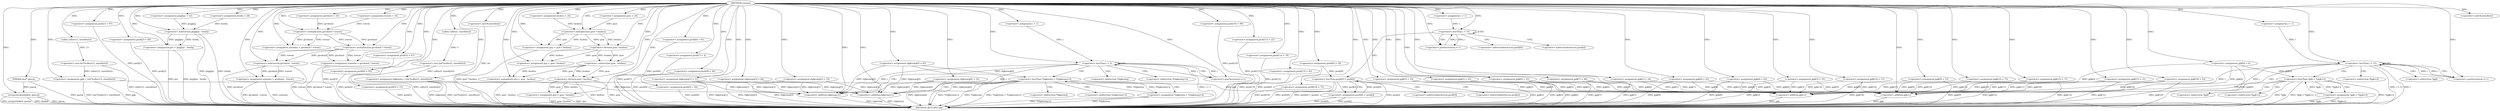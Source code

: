 digraph vzymni {  
"3504881374005434866" [label = "(METHOD,vzymni)" ]
"3504881374005435215" [label = "(METHOD_RETURN,void)" ]
"3504881374005434867" [label = "(PARAM,char* gaocq)" ]
"3504881374005434872" [label = "(<operator>.assignment,guw = 24)" ]
"3504881374005434877" [label = "(<operator>.assignment,givobzsd = 16)" ]
"3504881374005434881" [label = "(<operator>.assignment,rswoxt = 16)" ]
"3504881374005434884" [label = "(<operator>.assignment,pezh[0] = 34)" ]
"3504881374005434889" [label = "(strcpy,strcpy(ehekoh, gaocq))" ]
"3504881374005434892" [label = "(<operator>.assignment,jpjk = (int*)calloc(15, sizeof(int)))" ]
"3504881374005434894" [label = "(<operator>.cast,(int*)calloc(15, sizeof(int)))" ]
"3504881374005434896" [label = "(calloc,calloc(15, sizeof(int)))" ]
"3504881374005434898" [label = "(<operator>.sizeOf,sizeof(int))" ]
"3504881374005434901" [label = "(<operator>.assignment,gxgjljay = 52)" ]
"3504881374005434904" [label = "(<operator>.assignment,jpjk[0] = 6)" ]
"3504881374005434909" [label = "(<operator>.assignment,pezh[1] = 97)" ]
"3504881374005434915" [label = "(<operator>.assignment,hswfq = 28)" ]
"3504881374005434919" [label = "(<operator>.assignment,pezh[2] = 49)" ]
"3504881374005434926" [label = "(<operator>.assignment,bsobxu = 25)" ]
"3504881374005434929" [label = "(<operator>.assignment,prr = gxgjljay - hswfq)" ]
"3504881374005434931" [label = "(<operator>.subtraction,gxgjljay - hswfq)" ]
"3504881374005434934" [label = "(<operator>.assignment,ssmmhn = givobzsd * rswoxt)" ]
"3504881374005434936" [label = "(<operator>.multiplication,givobzsd * rswoxt)" ]
"3504881374005434939" [label = "(<operator>.assignment,jpjk[1] = 34)" ]
"3504881374005434944" [label = "(<operator>.assignment,jpjk[2] = 19)" ]
"3504881374005434949" [label = "(<operator>.assignment,ssmmhn = givobzsd * rswoxt)" ]
"3504881374005434951" [label = "(<operator>.multiplication,givobzsd * rswoxt)" ]
"3504881374005434954" [label = "(<operator>.assignment,pezh[3] = 67)" ]
"3504881374005434959" [label = "(<operator>.assignment,pezh[4] = 93)" ]
"3504881374005434965" [label = "(<operator>.assignment,ssmmhn = givobzsd - rswoxt)" ]
"3504881374005434967" [label = "(<operator>.subtraction,givobzsd - rswoxt)" ]
"3504881374005434970" [label = "(<operator>.assignment,pezh[5] = 13)" ]
"3504881374005434975" [label = "(<operator>.assignment,rlgkenwq = (int*)calloc(5, sizeof(int)))" ]
"3504881374005434977" [label = "(<operator>.cast,(int*)calloc(5, sizeof(int)))" ]
"3504881374005434979" [label = "(calloc,calloc(5, sizeof(int)))" ]
"3504881374005434981" [label = "(<operator>.sizeOf,sizeof(int))" ]
"3504881374005434983" [label = "(<operator>.assignment,jpjk[3] = 35)" ]
"3504881374005434989" [label = "(<operator>.assignment,rlgkenwq[0] = 83)" ]
"3504881374005434994" [label = "(<operator>.assignment,ipcj = guw * bsobxu)" ]
"3504881374005434996" [label = "(<operator>.multiplication,guw * bsobxu)" ]
"3504881374005434999" [label = "(<operator>.assignment,pezh[6] = 81)" ]
"3504881374005435004" [label = "(<operator>.assignment,rlgkenwq[1] = 51)" ]
"3504881374005435009" [label = "(<operator>.assignment,pezh[7] = 4)" ]
"3504881374005435014" [label = "(<operator>.assignment,rlgkenwq[2] = 33)" ]
"3504881374005435019" [label = "(<operator>.assignment,pezh[8] = 60)" ]
"3504881374005435024" [label = "(<operator>.assignment,ipcj = guw / bsobxu)" ]
"3504881374005435026" [label = "(<operator>.division,guw / bsobxu)" ]
"3504881374005435029" [label = "(<operator>.assignment,pezh[9] = 44)" ]
"3504881374005435034" [label = "(<operator>.assignment,rlgkenwq[3] = 60)" ]
"3504881374005435039" [label = "(<operator>.assignment,rlgkenwq[4] = 52)" ]
"3504881374005435044" [label = "(<operator>.assignment,pezh[10] = 99)" ]
"3504881374005435051" [label = "(<operator>.assignment,i = 1)" ]
"3504881374005435054" [label = "(<operator>.lessThan,i < 5)" ]
"3504881374005435057" [label = "(<operator>.postIncrement,i++)" ]
"3504881374005435061" [label = "(<operator>.lessThan,*rlgkenwq < *(rlgkenwq+i))" ]
"3504881374005435065" [label = "(<operator>.addition,rlgkenwq+i)" ]
"3504881374005435069" [label = "(<operator>.assignment,*rlgkenwq = *(rlgkenwq+i))" ]
"3504881374005435073" [label = "(<operator>.addition,rlgkenwq+i)" ]
"3504881374005435076" [label = "(<operator>.assignment,pezh[11] = 22)" ]
"3504881374005435081" [label = "(<operator>.assignment,ipcj = guw - bsobxu)" ]
"3504881374005435083" [label = "(<operator>.subtraction,guw - bsobxu)" ]
"3504881374005435086" [label = "(<operator>.assignment,ipcj = guw / bsobxu)" ]
"3504881374005435088" [label = "(<operator>.division,guw / bsobxu)" ]
"3504881374005435091" [label = "(<operator>.assignment,pezh[12] = 79)" ]
"3504881374005435096" [label = "(<operator>.assignment,pezh[13] = 42)" ]
"3504881374005435101" [label = "(<operator>.assignment,jpjk[4] = 63)" ]
"3504881374005435106" [label = "(<operator>.assignment,jpjk[5] = 65)" ]
"3504881374005435111" [label = "(<operator>.assignment,jpjk[6] = 25)" ]
"3504881374005435116" [label = "(<operator>.assignment,jpjk[7] = 68)" ]
"3504881374005435121" [label = "(<operator>.assignment,pezh[14] = 75)" ]
"3504881374005435128" [label = "(<operator>.assignment,i = 1)" ]
"3504881374005435131" [label = "(<operator>.lessThan,i < 15)" ]
"3504881374005435134" [label = "(<operator>.postIncrement,i++)" ]
"3504881374005435138" [label = "(<operator>.lessThan,pezh[0] < pezh[i])" ]
"3504881374005435146" [label = "(<operator>.assignment,pezh[0] = pezh[i])" ]
"3504881374005435153" [label = "(<operator>.assignment,jpjk[8] = 65)" ]
"3504881374005435158" [label = "(<operator>.assignment,jpjk[9] = 15)" ]
"3504881374005435163" [label = "(<operator>.assignment,jpjk[10] = 32)" ]
"3504881374005435168" [label = "(<operator>.assignment,jpjk[11] = 21)" ]
"3504881374005435173" [label = "(<operator>.assignment,jpjk[12] = 73)" ]
"3504881374005435178" [label = "(<operator>.assignment,jpjk[13] = 71)" ]
"3504881374005435183" [label = "(<operator>.assignment,jpjk[14] = 57)" ]
"3504881374005435190" [label = "(<operator>.assignment,i = 1)" ]
"3504881374005435193" [label = "(<operator>.lessThan,i < 15)" ]
"3504881374005435196" [label = "(<operator>.postIncrement,i++)" ]
"3504881374005435200" [label = "(<operator>.lessThan,*jpjk < *(jpjk+i))" ]
"3504881374005435204" [label = "(<operator>.addition,jpjk+i)" ]
"3504881374005435208" [label = "(<operator>.assignment,*jpjk = *(jpjk+i))" ]
"3504881374005435212" [label = "(<operator>.addition,jpjk+i)" ]
"3504881374005435062" [label = "(<operator>.indirection,*rlgkenwq)" ]
"3504881374005435064" [label = "(<operator>.indirection,*(rlgkenwq+i))" ]
"3504881374005435070" [label = "(<operator>.indirection,*rlgkenwq)" ]
"3504881374005435072" [label = "(<operator>.indirection,*(rlgkenwq+i))" ]
"3504881374005435139" [label = "(<operator>.indirectIndexAccess,pezh[0])" ]
"3504881374005435142" [label = "(<operator>.indirectIndexAccess,pezh[i])" ]
"3504881374005435147" [label = "(<operator>.indirectIndexAccess,pezh[0])" ]
"3504881374005435150" [label = "(<operator>.indirectIndexAccess,pezh[i])" ]
"3504881374005435201" [label = "(<operator>.indirection,*jpjk)" ]
"3504881374005435203" [label = "(<operator>.indirection,*(jpjk+i))" ]
"3504881374005435209" [label = "(<operator>.indirection,*jpjk)" ]
"3504881374005435211" [label = "(<operator>.indirection,*(jpjk+i))" ]
  "3504881374005434959" -> "3504881374005435215"  [ label = "DDG: pezh[4]"] 
  "3504881374005434989" -> "3504881374005435215"  [ label = "DDG: rlgkenwq[0]"] 
  "3504881374005434977" -> "3504881374005435215"  [ label = "DDG: calloc(5, sizeof(int))"] 
  "3504881374005435178" -> "3504881374005435215"  [ label = "DDG: jpjk[13]"] 
  "3504881374005435106" -> "3504881374005435215"  [ label = "DDG: jpjk[5]"] 
  "3504881374005435039" -> "3504881374005435215"  [ label = "DDG: rlgkenwq[4]"] 
  "3504881374005434909" -> "3504881374005435215"  [ label = "DDG: pezh[1]"] 
  "3504881374005435019" -> "3504881374005435215"  [ label = "DDG: pezh[8]"] 
  "3504881374005434884" -> "3504881374005435215"  [ label = "DDG: pezh[0]"] 
  "3504881374005434975" -> "3504881374005435215"  [ label = "DDG: (int*)calloc(5, sizeof(int))"] 
  "3504881374005434867" -> "3504881374005435215"  [ label = "DDG: gaocq"] 
  "3504881374005435034" -> "3504881374005435215"  [ label = "DDG: rlgkenwq[3]"] 
  "3504881374005435193" -> "3504881374005435215"  [ label = "DDG: i < 15"] 
  "3504881374005435173" -> "3504881374005435215"  [ label = "DDG: jpjk[12]"] 
  "3504881374005434894" -> "3504881374005435215"  [ label = "DDG: calloc(15, sizeof(int))"] 
  "3504881374005434929" -> "3504881374005435215"  [ label = "DDG: prr"] 
  "3504881374005434931" -> "3504881374005435215"  [ label = "DDG: gxgjljay"] 
  "3504881374005434994" -> "3504881374005435215"  [ label = "DDG: guw * bsobxu"] 
  "3504881374005434965" -> "3504881374005435215"  [ label = "DDG: givobzsd - rswoxt"] 
  "3504881374005435193" -> "3504881374005435215"  [ label = "DDG: i"] 
  "3504881374005435061" -> "3504881374005435215"  [ label = "DDG: *(rlgkenwq+i)"] 
  "3504881374005435054" -> "3504881374005435215"  [ label = "DDG: i < 5"] 
  "3504881374005434892" -> "3504881374005435215"  [ label = "DDG: (int*)calloc(15, sizeof(int))"] 
  "3504881374005435029" -> "3504881374005435215"  [ label = "DDG: pezh[9]"] 
  "3504881374005434944" -> "3504881374005435215"  [ label = "DDG: jpjk[2]"] 
  "3504881374005434929" -> "3504881374005435215"  [ label = "DDG: gxgjljay - hswfq"] 
  "3504881374005434904" -> "3504881374005435215"  [ label = "DDG: jpjk[0]"] 
  "3504881374005434919" -> "3504881374005435215"  [ label = "DDG: pezh[2]"] 
  "3504881374005434892" -> "3504881374005435215"  [ label = "DDG: jpjk"] 
  "3504881374005435204" -> "3504881374005435215"  [ label = "DDG: jpjk"] 
  "3504881374005435111" -> "3504881374005435215"  [ label = "DDG: jpjk[6]"] 
  "3504881374005435061" -> "3504881374005435215"  [ label = "DDG: *rlgkenwq"] 
  "3504881374005434931" -> "3504881374005435215"  [ label = "DDG: hswfq"] 
  "3504881374005435200" -> "3504881374005435215"  [ label = "DDG: *jpjk"] 
  "3504881374005435146" -> "3504881374005435215"  [ label = "DDG: pezh[0]"] 
  "3504881374005434983" -> "3504881374005435215"  [ label = "DDG: jpjk[3]"] 
  "3504881374005434965" -> "3504881374005435215"  [ label = "DDG: ssmmhn"] 
  "3504881374005435138" -> "3504881374005435215"  [ label = "DDG: pezh[i]"] 
  "3504881374005435168" -> "3504881374005435215"  [ label = "DDG: jpjk[11]"] 
  "3504881374005435121" -> "3504881374005435215"  [ label = "DDG: pezh[14]"] 
  "3504881374005435153" -> "3504881374005435215"  [ label = "DDG: jpjk[8]"] 
  "3504881374005434975" -> "3504881374005435215"  [ label = "DDG: rlgkenwq"] 
  "3504881374005435163" -> "3504881374005435215"  [ label = "DDG: jpjk[10]"] 
  "3504881374005435081" -> "3504881374005435215"  [ label = "DDG: guw - bsobxu"] 
  "3504881374005435073" -> "3504881374005435215"  [ label = "DDG: rlgkenwq"] 
  "3504881374005434970" -> "3504881374005435215"  [ label = "DDG: pezh[5]"] 
  "3504881374005435101" -> "3504881374005435215"  [ label = "DDG: jpjk[4]"] 
  "3504881374005435069" -> "3504881374005435215"  [ label = "DDG: *rlgkenwq"] 
  "3504881374005434967" -> "3504881374005435215"  [ label = "DDG: givobzsd"] 
  "3504881374005435086" -> "3504881374005435215"  [ label = "DDG: ipcj"] 
  "3504881374005435061" -> "3504881374005435215"  [ label = "DDG: *rlgkenwq < *(rlgkenwq+i)"] 
  "3504881374005435088" -> "3504881374005435215"  [ label = "DDG: bsobxu"] 
  "3504881374005435200" -> "3504881374005435215"  [ label = "DDG: *jpjk < *(jpjk+i)"] 
  "3504881374005435212" -> "3504881374005435215"  [ label = "DDG: jpjk"] 
  "3504881374005434889" -> "3504881374005435215"  [ label = "DDG: strcpy(ehekoh, gaocq)"] 
  "3504881374005435116" -> "3504881374005435215"  [ label = "DDG: jpjk[7]"] 
  "3504881374005435044" -> "3504881374005435215"  [ label = "DDG: pezh[10]"] 
  "3504881374005434954" -> "3504881374005435215"  [ label = "DDG: pezh[3]"] 
  "3504881374005435183" -> "3504881374005435215"  [ label = "DDG: jpjk[14]"] 
  "3504881374005435208" -> "3504881374005435215"  [ label = "DDG: *jpjk"] 
  "3504881374005434967" -> "3504881374005435215"  [ label = "DDG: rswoxt"] 
  "3504881374005435076" -> "3504881374005435215"  [ label = "DDG: pezh[11]"] 
  "3504881374005435208" -> "3504881374005435215"  [ label = "DDG: *(jpjk+i)"] 
  "3504881374005435086" -> "3504881374005435215"  [ label = "DDG: guw / bsobxu"] 
  "3504881374005435096" -> "3504881374005435215"  [ label = "DDG: pezh[13]"] 
  "3504881374005434889" -> "3504881374005435215"  [ label = "DDG: ehekoh"] 
  "3504881374005435146" -> "3504881374005435215"  [ label = "DDG: pezh[i]"] 
  "3504881374005435200" -> "3504881374005435215"  [ label = "DDG: *(jpjk+i)"] 
  "3504881374005435088" -> "3504881374005435215"  [ label = "DDG: guw"] 
  "3504881374005435014" -> "3504881374005435215"  [ label = "DDG: rlgkenwq[2]"] 
  "3504881374005434939" -> "3504881374005435215"  [ label = "DDG: jpjk[1]"] 
  "3504881374005434999" -> "3504881374005435215"  [ label = "DDG: pezh[6]"] 
  "3504881374005434949" -> "3504881374005435215"  [ label = "DDG: givobzsd * rswoxt"] 
  "3504881374005435065" -> "3504881374005435215"  [ label = "DDG: rlgkenwq"] 
  "3504881374005434889" -> "3504881374005435215"  [ label = "DDG: gaocq"] 
  "3504881374005434981" -> "3504881374005435215"  [ label = "DDG: int"] 
  "3504881374005435009" -> "3504881374005435215"  [ label = "DDG: pezh[7]"] 
  "3504881374005435091" -> "3504881374005435215"  [ label = "DDG: pezh[12]"] 
  "3504881374005435138" -> "3504881374005435215"  [ label = "DDG: pezh[0]"] 
  "3504881374005435069" -> "3504881374005435215"  [ label = "DDG: *(rlgkenwq+i)"] 
  "3504881374005435158" -> "3504881374005435215"  [ label = "DDG: jpjk[9]"] 
  "3504881374005435138" -> "3504881374005435215"  [ label = "DDG: pezh[0] < pezh[i]"] 
  "3504881374005435004" -> "3504881374005435215"  [ label = "DDG: rlgkenwq[1]"] 
  "3504881374005434866" -> "3504881374005434867"  [ label = "DDG: "] 
  "3504881374005434866" -> "3504881374005434872"  [ label = "DDG: "] 
  "3504881374005434866" -> "3504881374005434877"  [ label = "DDG: "] 
  "3504881374005434866" -> "3504881374005434881"  [ label = "DDG: "] 
  "3504881374005434866" -> "3504881374005434884"  [ label = "DDG: "] 
  "3504881374005434866" -> "3504881374005434889"  [ label = "DDG: "] 
  "3504881374005434867" -> "3504881374005434889"  [ label = "DDG: gaocq"] 
  "3504881374005434894" -> "3504881374005434892"  [ label = "DDG: calloc(15, sizeof(int))"] 
  "3504881374005434866" -> "3504881374005434892"  [ label = "DDG: "] 
  "3504881374005434896" -> "3504881374005434894"  [ label = "DDG: 15"] 
  "3504881374005434866" -> "3504881374005434896"  [ label = "DDG: "] 
  "3504881374005434866" -> "3504881374005434898"  [ label = "DDG: "] 
  "3504881374005434866" -> "3504881374005434901"  [ label = "DDG: "] 
  "3504881374005434866" -> "3504881374005434904"  [ label = "DDG: "] 
  "3504881374005434866" -> "3504881374005434909"  [ label = "DDG: "] 
  "3504881374005434866" -> "3504881374005434915"  [ label = "DDG: "] 
  "3504881374005434866" -> "3504881374005434919"  [ label = "DDG: "] 
  "3504881374005434866" -> "3504881374005434926"  [ label = "DDG: "] 
  "3504881374005434931" -> "3504881374005434929"  [ label = "DDG: gxgjljay"] 
  "3504881374005434931" -> "3504881374005434929"  [ label = "DDG: hswfq"] 
  "3504881374005434866" -> "3504881374005434929"  [ label = "DDG: "] 
  "3504881374005434901" -> "3504881374005434931"  [ label = "DDG: gxgjljay"] 
  "3504881374005434866" -> "3504881374005434931"  [ label = "DDG: "] 
  "3504881374005434915" -> "3504881374005434931"  [ label = "DDG: hswfq"] 
  "3504881374005434936" -> "3504881374005434934"  [ label = "DDG: givobzsd"] 
  "3504881374005434936" -> "3504881374005434934"  [ label = "DDG: rswoxt"] 
  "3504881374005434866" -> "3504881374005434934"  [ label = "DDG: "] 
  "3504881374005434877" -> "3504881374005434936"  [ label = "DDG: givobzsd"] 
  "3504881374005434866" -> "3504881374005434936"  [ label = "DDG: "] 
  "3504881374005434881" -> "3504881374005434936"  [ label = "DDG: rswoxt"] 
  "3504881374005434866" -> "3504881374005434939"  [ label = "DDG: "] 
  "3504881374005434866" -> "3504881374005434944"  [ label = "DDG: "] 
  "3504881374005434951" -> "3504881374005434949"  [ label = "DDG: givobzsd"] 
  "3504881374005434951" -> "3504881374005434949"  [ label = "DDG: rswoxt"] 
  "3504881374005434866" -> "3504881374005434949"  [ label = "DDG: "] 
  "3504881374005434936" -> "3504881374005434951"  [ label = "DDG: givobzsd"] 
  "3504881374005434866" -> "3504881374005434951"  [ label = "DDG: "] 
  "3504881374005434936" -> "3504881374005434951"  [ label = "DDG: rswoxt"] 
  "3504881374005434866" -> "3504881374005434954"  [ label = "DDG: "] 
  "3504881374005434866" -> "3504881374005434959"  [ label = "DDG: "] 
  "3504881374005434967" -> "3504881374005434965"  [ label = "DDG: givobzsd"] 
  "3504881374005434967" -> "3504881374005434965"  [ label = "DDG: rswoxt"] 
  "3504881374005434866" -> "3504881374005434965"  [ label = "DDG: "] 
  "3504881374005434951" -> "3504881374005434967"  [ label = "DDG: givobzsd"] 
  "3504881374005434866" -> "3504881374005434967"  [ label = "DDG: "] 
  "3504881374005434951" -> "3504881374005434967"  [ label = "DDG: rswoxt"] 
  "3504881374005434866" -> "3504881374005434970"  [ label = "DDG: "] 
  "3504881374005434977" -> "3504881374005434975"  [ label = "DDG: calloc(5, sizeof(int))"] 
  "3504881374005434866" -> "3504881374005434975"  [ label = "DDG: "] 
  "3504881374005434979" -> "3504881374005434977"  [ label = "DDG: 5"] 
  "3504881374005434866" -> "3504881374005434979"  [ label = "DDG: "] 
  "3504881374005434866" -> "3504881374005434981"  [ label = "DDG: "] 
  "3504881374005434866" -> "3504881374005434983"  [ label = "DDG: "] 
  "3504881374005434866" -> "3504881374005434989"  [ label = "DDG: "] 
  "3504881374005434996" -> "3504881374005434994"  [ label = "DDG: guw"] 
  "3504881374005434996" -> "3504881374005434994"  [ label = "DDG: bsobxu"] 
  "3504881374005434866" -> "3504881374005434994"  [ label = "DDG: "] 
  "3504881374005434872" -> "3504881374005434996"  [ label = "DDG: guw"] 
  "3504881374005434866" -> "3504881374005434996"  [ label = "DDG: "] 
  "3504881374005434926" -> "3504881374005434996"  [ label = "DDG: bsobxu"] 
  "3504881374005434866" -> "3504881374005434999"  [ label = "DDG: "] 
  "3504881374005434866" -> "3504881374005435004"  [ label = "DDG: "] 
  "3504881374005434866" -> "3504881374005435009"  [ label = "DDG: "] 
  "3504881374005434866" -> "3504881374005435014"  [ label = "DDG: "] 
  "3504881374005434866" -> "3504881374005435019"  [ label = "DDG: "] 
  "3504881374005435026" -> "3504881374005435024"  [ label = "DDG: guw"] 
  "3504881374005435026" -> "3504881374005435024"  [ label = "DDG: bsobxu"] 
  "3504881374005434866" -> "3504881374005435024"  [ label = "DDG: "] 
  "3504881374005434996" -> "3504881374005435026"  [ label = "DDG: guw"] 
  "3504881374005434866" -> "3504881374005435026"  [ label = "DDG: "] 
  "3504881374005434996" -> "3504881374005435026"  [ label = "DDG: bsobxu"] 
  "3504881374005434866" -> "3504881374005435029"  [ label = "DDG: "] 
  "3504881374005434866" -> "3504881374005435034"  [ label = "DDG: "] 
  "3504881374005434866" -> "3504881374005435039"  [ label = "DDG: "] 
  "3504881374005434866" -> "3504881374005435044"  [ label = "DDG: "] 
  "3504881374005434866" -> "3504881374005435051"  [ label = "DDG: "] 
  "3504881374005435057" -> "3504881374005435054"  [ label = "DDG: i"] 
  "3504881374005435051" -> "3504881374005435054"  [ label = "DDG: i"] 
  "3504881374005434866" -> "3504881374005435054"  [ label = "DDG: "] 
  "3504881374005434866" -> "3504881374005435057"  [ label = "DDG: "] 
  "3504881374005435054" -> "3504881374005435057"  [ label = "DDG: i"] 
  "3504881374005434989" -> "3504881374005435061"  [ label = "DDG: rlgkenwq[0]"] 
  "3504881374005435069" -> "3504881374005435061"  [ label = "DDG: *rlgkenwq"] 
  "3504881374005434989" -> "3504881374005435065"  [ label = "DDG: rlgkenwq[0]"] 
  "3504881374005435039" -> "3504881374005435065"  [ label = "DDG: rlgkenwq[4]"] 
  "3504881374005435034" -> "3504881374005435065"  [ label = "DDG: rlgkenwq[3]"] 
  "3504881374005435014" -> "3504881374005435065"  [ label = "DDG: rlgkenwq[2]"] 
  "3504881374005435004" -> "3504881374005435065"  [ label = "DDG: rlgkenwq[1]"] 
  "3504881374005434975" -> "3504881374005435065"  [ label = "DDG: rlgkenwq"] 
  "3504881374005434866" -> "3504881374005435065"  [ label = "DDG: "] 
  "3504881374005435054" -> "3504881374005435065"  [ label = "DDG: i"] 
  "3504881374005435061" -> "3504881374005435069"  [ label = "DDG: *(rlgkenwq+i)"] 
  "3504881374005434989" -> "3504881374005435073"  [ label = "DDG: rlgkenwq[0]"] 
  "3504881374005435039" -> "3504881374005435073"  [ label = "DDG: rlgkenwq[4]"] 
  "3504881374005435034" -> "3504881374005435073"  [ label = "DDG: rlgkenwq[3]"] 
  "3504881374005435014" -> "3504881374005435073"  [ label = "DDG: rlgkenwq[2]"] 
  "3504881374005435004" -> "3504881374005435073"  [ label = "DDG: rlgkenwq[1]"] 
  "3504881374005434866" -> "3504881374005435073"  [ label = "DDG: "] 
  "3504881374005435054" -> "3504881374005435073"  [ label = "DDG: i"] 
  "3504881374005434866" -> "3504881374005435076"  [ label = "DDG: "] 
  "3504881374005435083" -> "3504881374005435081"  [ label = "DDG: guw"] 
  "3504881374005435083" -> "3504881374005435081"  [ label = "DDG: bsobxu"] 
  "3504881374005434866" -> "3504881374005435081"  [ label = "DDG: "] 
  "3504881374005435026" -> "3504881374005435083"  [ label = "DDG: guw"] 
  "3504881374005434866" -> "3504881374005435083"  [ label = "DDG: "] 
  "3504881374005435026" -> "3504881374005435083"  [ label = "DDG: bsobxu"] 
  "3504881374005435088" -> "3504881374005435086"  [ label = "DDG: guw"] 
  "3504881374005435088" -> "3504881374005435086"  [ label = "DDG: bsobxu"] 
  "3504881374005434866" -> "3504881374005435086"  [ label = "DDG: "] 
  "3504881374005435083" -> "3504881374005435088"  [ label = "DDG: guw"] 
  "3504881374005434866" -> "3504881374005435088"  [ label = "DDG: "] 
  "3504881374005435083" -> "3504881374005435088"  [ label = "DDG: bsobxu"] 
  "3504881374005434866" -> "3504881374005435091"  [ label = "DDG: "] 
  "3504881374005434866" -> "3504881374005435096"  [ label = "DDG: "] 
  "3504881374005434866" -> "3504881374005435101"  [ label = "DDG: "] 
  "3504881374005434866" -> "3504881374005435106"  [ label = "DDG: "] 
  "3504881374005434866" -> "3504881374005435111"  [ label = "DDG: "] 
  "3504881374005434866" -> "3504881374005435116"  [ label = "DDG: "] 
  "3504881374005434866" -> "3504881374005435121"  [ label = "DDG: "] 
  "3504881374005434866" -> "3504881374005435128"  [ label = "DDG: "] 
  "3504881374005435128" -> "3504881374005435131"  [ label = "DDG: i"] 
  "3504881374005435134" -> "3504881374005435131"  [ label = "DDG: i"] 
  "3504881374005434866" -> "3504881374005435131"  [ label = "DDG: "] 
  "3504881374005435131" -> "3504881374005435134"  [ label = "DDG: i"] 
  "3504881374005434866" -> "3504881374005435134"  [ label = "DDG: "] 
  "3504881374005434884" -> "3504881374005435138"  [ label = "DDG: pezh[0]"] 
  "3504881374005435146" -> "3504881374005435138"  [ label = "DDG: pezh[0]"] 
  "3504881374005435138" -> "3504881374005435146"  [ label = "DDG: pezh[i]"] 
  "3504881374005434866" -> "3504881374005435153"  [ label = "DDG: "] 
  "3504881374005434866" -> "3504881374005435158"  [ label = "DDG: "] 
  "3504881374005434866" -> "3504881374005435163"  [ label = "DDG: "] 
  "3504881374005434866" -> "3504881374005435168"  [ label = "DDG: "] 
  "3504881374005434866" -> "3504881374005435173"  [ label = "DDG: "] 
  "3504881374005434866" -> "3504881374005435178"  [ label = "DDG: "] 
  "3504881374005434866" -> "3504881374005435183"  [ label = "DDG: "] 
  "3504881374005434866" -> "3504881374005435190"  [ label = "DDG: "] 
  "3504881374005435190" -> "3504881374005435193"  [ label = "DDG: i"] 
  "3504881374005435196" -> "3504881374005435193"  [ label = "DDG: i"] 
  "3504881374005434866" -> "3504881374005435193"  [ label = "DDG: "] 
  "3504881374005434866" -> "3504881374005435196"  [ label = "DDG: "] 
  "3504881374005435193" -> "3504881374005435196"  [ label = "DDG: i"] 
  "3504881374005434904" -> "3504881374005435200"  [ label = "DDG: jpjk[0]"] 
  "3504881374005435208" -> "3504881374005435200"  [ label = "DDG: *jpjk"] 
  "3504881374005435173" -> "3504881374005435204"  [ label = "DDG: jpjk[12]"] 
  "3504881374005434944" -> "3504881374005435204"  [ label = "DDG: jpjk[2]"] 
  "3504881374005434983" -> "3504881374005435204"  [ label = "DDG: jpjk[3]"] 
  "3504881374005435168" -> "3504881374005435204"  [ label = "DDG: jpjk[11]"] 
  "3504881374005435101" -> "3504881374005435204"  [ label = "DDG: jpjk[4]"] 
  "3504881374005434939" -> "3504881374005435204"  [ label = "DDG: jpjk[1]"] 
  "3504881374005435158" -> "3504881374005435204"  [ label = "DDG: jpjk[9]"] 
  "3504881374005435178" -> "3504881374005435204"  [ label = "DDG: jpjk[13]"] 
  "3504881374005435106" -> "3504881374005435204"  [ label = "DDG: jpjk[5]"] 
  "3504881374005434904" -> "3504881374005435204"  [ label = "DDG: jpjk[0]"] 
  "3504881374005434892" -> "3504881374005435204"  [ label = "DDG: jpjk"] 
  "3504881374005435111" -> "3504881374005435204"  [ label = "DDG: jpjk[6]"] 
  "3504881374005435153" -> "3504881374005435204"  [ label = "DDG: jpjk[8]"] 
  "3504881374005435163" -> "3504881374005435204"  [ label = "DDG: jpjk[10]"] 
  "3504881374005435116" -> "3504881374005435204"  [ label = "DDG: jpjk[7]"] 
  "3504881374005435183" -> "3504881374005435204"  [ label = "DDG: jpjk[14]"] 
  "3504881374005434866" -> "3504881374005435204"  [ label = "DDG: "] 
  "3504881374005435193" -> "3504881374005435204"  [ label = "DDG: i"] 
  "3504881374005435200" -> "3504881374005435208"  [ label = "DDG: *(jpjk+i)"] 
  "3504881374005435173" -> "3504881374005435212"  [ label = "DDG: jpjk[12]"] 
  "3504881374005434944" -> "3504881374005435212"  [ label = "DDG: jpjk[2]"] 
  "3504881374005434983" -> "3504881374005435212"  [ label = "DDG: jpjk[3]"] 
  "3504881374005435168" -> "3504881374005435212"  [ label = "DDG: jpjk[11]"] 
  "3504881374005435101" -> "3504881374005435212"  [ label = "DDG: jpjk[4]"] 
  "3504881374005434939" -> "3504881374005435212"  [ label = "DDG: jpjk[1]"] 
  "3504881374005435158" -> "3504881374005435212"  [ label = "DDG: jpjk[9]"] 
  "3504881374005435178" -> "3504881374005435212"  [ label = "DDG: jpjk[13]"] 
  "3504881374005435106" -> "3504881374005435212"  [ label = "DDG: jpjk[5]"] 
  "3504881374005434904" -> "3504881374005435212"  [ label = "DDG: jpjk[0]"] 
  "3504881374005435111" -> "3504881374005435212"  [ label = "DDG: jpjk[6]"] 
  "3504881374005435153" -> "3504881374005435212"  [ label = "DDG: jpjk[8]"] 
  "3504881374005435163" -> "3504881374005435212"  [ label = "DDG: jpjk[10]"] 
  "3504881374005435116" -> "3504881374005435212"  [ label = "DDG: jpjk[7]"] 
  "3504881374005435183" -> "3504881374005435212"  [ label = "DDG: jpjk[14]"] 
  "3504881374005434866" -> "3504881374005435212"  [ label = "DDG: "] 
  "3504881374005435193" -> "3504881374005435212"  [ label = "DDG: i"] 
  "3504881374005435054" -> "3504881374005435062"  [ label = "CDG: "] 
  "3504881374005435054" -> "3504881374005435057"  [ label = "CDG: "] 
  "3504881374005435054" -> "3504881374005435061"  [ label = "CDG: "] 
  "3504881374005435054" -> "3504881374005435064"  [ label = "CDG: "] 
  "3504881374005435054" -> "3504881374005435065"  [ label = "CDG: "] 
  "3504881374005435054" -> "3504881374005435054"  [ label = "CDG: "] 
  "3504881374005435061" -> "3504881374005435070"  [ label = "CDG: "] 
  "3504881374005435061" -> "3504881374005435069"  [ label = "CDG: "] 
  "3504881374005435061" -> "3504881374005435072"  [ label = "CDG: "] 
  "3504881374005435061" -> "3504881374005435073"  [ label = "CDG: "] 
  "3504881374005435131" -> "3504881374005435131"  [ label = "CDG: "] 
  "3504881374005435131" -> "3504881374005435134"  [ label = "CDG: "] 
  "3504881374005435131" -> "3504881374005435139"  [ label = "CDG: "] 
  "3504881374005435131" -> "3504881374005435142"  [ label = "CDG: "] 
  "3504881374005435131" -> "3504881374005435138"  [ label = "CDG: "] 
  "3504881374005435138" -> "3504881374005435146"  [ label = "CDG: "] 
  "3504881374005435138" -> "3504881374005435147"  [ label = "CDG: "] 
  "3504881374005435138" -> "3504881374005435150"  [ label = "CDG: "] 
  "3504881374005435193" -> "3504881374005435193"  [ label = "CDG: "] 
  "3504881374005435193" -> "3504881374005435196"  [ label = "CDG: "] 
  "3504881374005435193" -> "3504881374005435200"  [ label = "CDG: "] 
  "3504881374005435193" -> "3504881374005435203"  [ label = "CDG: "] 
  "3504881374005435193" -> "3504881374005435201"  [ label = "CDG: "] 
  "3504881374005435193" -> "3504881374005435204"  [ label = "CDG: "] 
  "3504881374005435200" -> "3504881374005435208"  [ label = "CDG: "] 
  "3504881374005435200" -> "3504881374005435211"  [ label = "CDG: "] 
  "3504881374005435200" -> "3504881374005435209"  [ label = "CDG: "] 
  "3504881374005435200" -> "3504881374005435212"  [ label = "CDG: "] 
}
